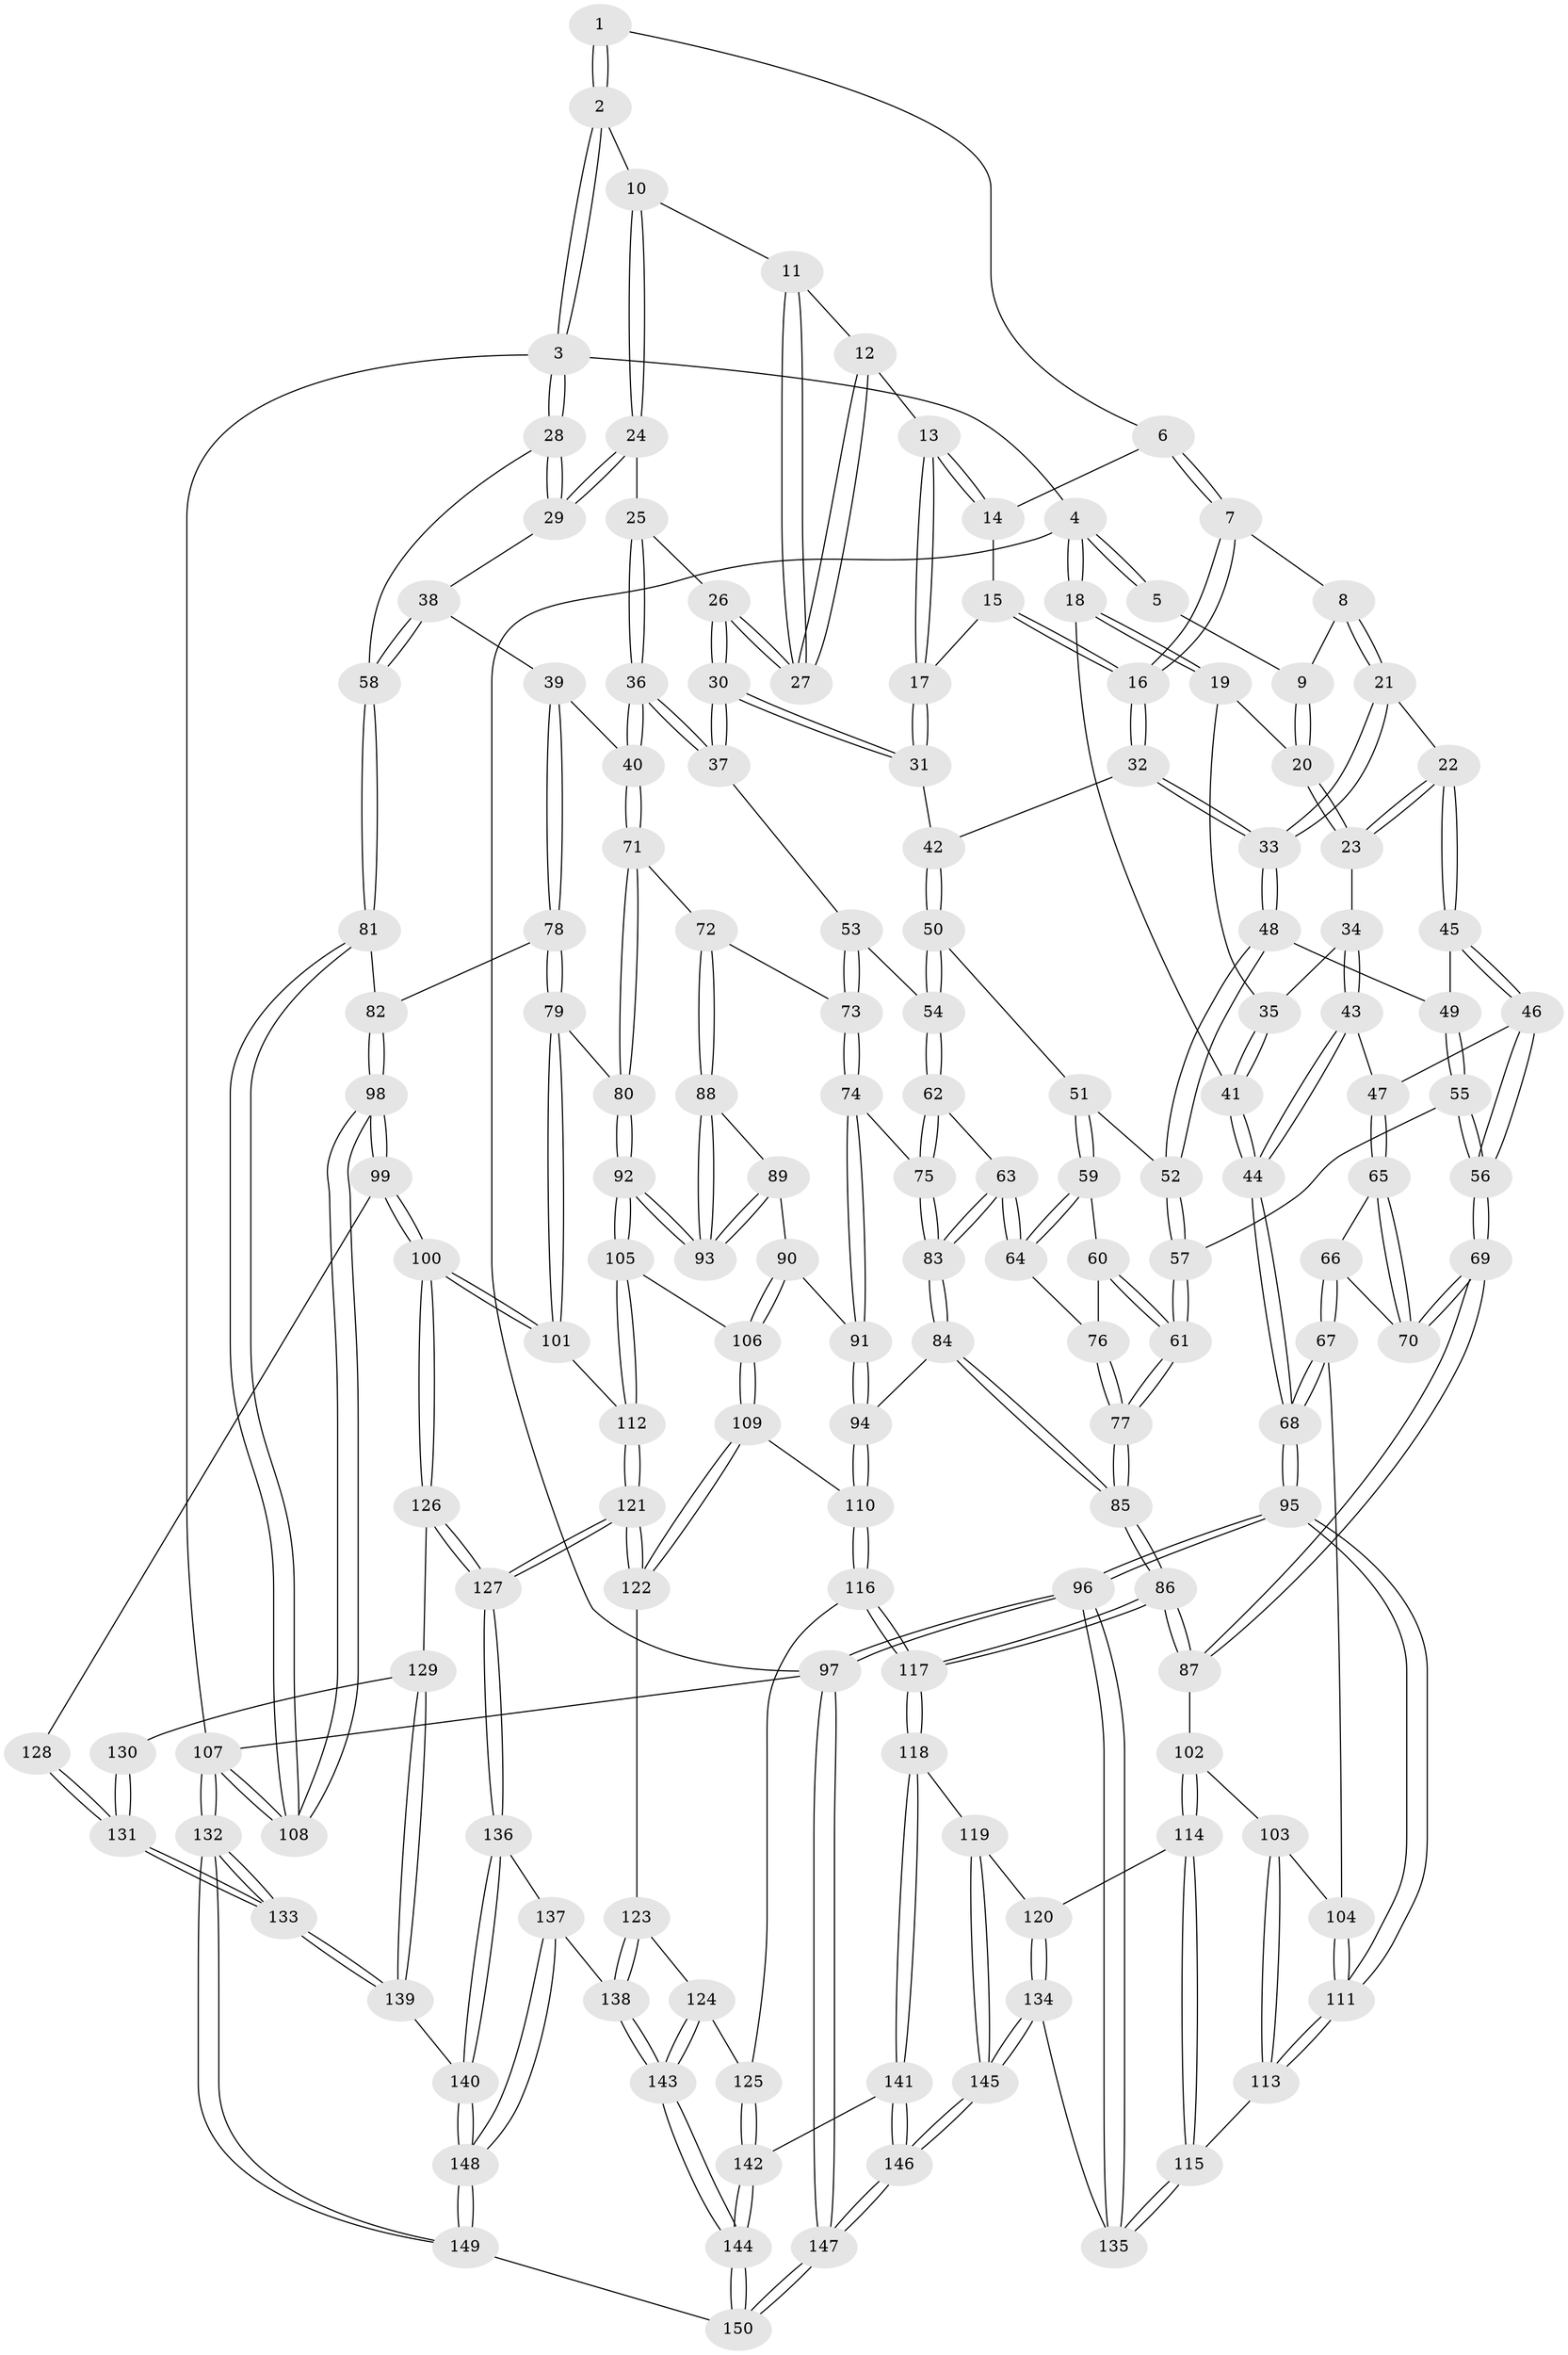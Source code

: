 // coarse degree distribution, {4: 0.38461538461538464, 3: 0.5714285714285714, 2: 0.04395604395604396}
// Generated by graph-tools (version 1.1) at 2025/38/03/04/25 23:38:35]
// undirected, 150 vertices, 372 edges
graph export_dot {
  node [color=gray90,style=filled];
  1 [pos="+0.5232852743621862+0"];
  2 [pos="+0.8570748172901909+0"];
  3 [pos="+1+0"];
  4 [pos="+0+0"];
  5 [pos="+0.29494792375277984+0"];
  6 [pos="+0.49492431399366954+0.0186338189225663"];
  7 [pos="+0.37275821057192604+0.12083844732197654"];
  8 [pos="+0.29227607406194167+0.06803675041028534"];
  9 [pos="+0.28352330661448183+0.059995212732531875"];
  10 [pos="+0.7834650701211626+0"];
  11 [pos="+0.7579673890962937+0.009595511501860632"];
  12 [pos="+0.615319138114205+0.12378537428790318"];
  13 [pos="+0.6050901050917482+0.12788846918425076"];
  14 [pos="+0.5297729329943086+0.0860157259768105"];
  15 [pos="+0.5086242693055365+0.1172675750573005"];
  16 [pos="+0.4175305758587819+0.22638008929871736"];
  17 [pos="+0.5632679155557407+0.2264433835840741"];
  18 [pos="+0+0"];
  19 [pos="+0+0"];
  20 [pos="+0.17095077890385596+0.1224258293025495"];
  21 [pos="+0.2665739474015269+0.27802463331466754"];
  22 [pos="+0.17325487102238496+0.2496902403295356"];
  23 [pos="+0.1600447302682786+0.23828825820108107"];
  24 [pos="+0.8175305045057053+0.18406912842186335"];
  25 [pos="+0.7589571317701933+0.22953379285448872"];
  26 [pos="+0.6864898215236683+0.22517009148663136"];
  27 [pos="+0.6852181636260753+0.21743579802160953"];
  28 [pos="+1+0"];
  29 [pos="+0.8634900151443362+0.2269587079068353"];
  30 [pos="+0.6132017051433407+0.2995777731555574"];
  31 [pos="+0.5507252732579256+0.2602549641375623"];
  32 [pos="+0.4214980897943807+0.2554454880165332"];
  33 [pos="+0.3179069228281859+0.30512810394167555"];
  34 [pos="+0.14168385829703278+0.24261500974620145"];
  35 [pos="+0.10070603719616002+0.2316975236845541"];
  36 [pos="+0.7379974579134173+0.40231782016521206"];
  37 [pos="+0.6460086728461508+0.35859439335462867"];
  38 [pos="+0.9128822289352775+0.3547819345201969"];
  39 [pos="+0.8135108101854686+0.419962015357198"];
  40 [pos="+0.7422205817540499+0.40615696650360594"];
  41 [pos="+0+0.23189256137030193"];
  42 [pos="+0.4424576045138595+0.2660084377068099"];
  43 [pos="+0.007726607691039672+0.3913992177840667"];
  44 [pos="+0+0.3424394185545219"];
  45 [pos="+0.15561716661365427+0.39791748071121125"];
  46 [pos="+0.111685387658535+0.4299226875306023"];
  47 [pos="+0.06890616887317172+0.43436755786617887"];
  48 [pos="+0.3066732188910061+0.35795250718604527"];
  49 [pos="+0.2679112778895972+0.412785525999207"];
  50 [pos="+0.47404116311157646+0.4200440783632517"];
  51 [pos="+0.408200175657451+0.45064279049002337"];
  52 [pos="+0.39378642018066495+0.4489761347864793"];
  53 [pos="+0.5383204792308871+0.4527397274364443"];
  54 [pos="+0.5189616666742205+0.4533426098389078"];
  55 [pos="+0.2675996682595177+0.46580289496716665"];
  56 [pos="+0.20245745626755945+0.5201148144424285"];
  57 [pos="+0.3253144412828925+0.5133395691910151"];
  58 [pos="+1+0.3724029204236062"];
  59 [pos="+0.40980089740114295+0.46091706444863245"];
  60 [pos="+0.399997430563407+0.5206289212799206"];
  61 [pos="+0.3348775879112672+0.5412224548011879"];
  62 [pos="+0.4902271586499208+0.5157977401012779"];
  63 [pos="+0.45730578899022006+0.535208565623131"];
  64 [pos="+0.44884584025200264+0.5312084366061821"];
  65 [pos="+0.06818575310328977+0.47411158084945987"];
  66 [pos="+0.045692046686510196+0.5797700109933753"];
  67 [pos="+0.03278857795788564+0.5926676293061214"];
  68 [pos="+0+0.5985585593365407"];
  69 [pos="+0.18972588334930693+0.5778029956932778"];
  70 [pos="+0.18819350543389665+0.5775666600895007"];
  71 [pos="+0.6678293628190185+0.526477276002042"];
  72 [pos="+0.6199298412228934+0.5358170608185286"];
  73 [pos="+0.6046323395605122+0.5322516105132234"];
  74 [pos="+0.5457055440318114+0.5821041156083402"];
  75 [pos="+0.5138168318778394+0.5523713922550426"];
  76 [pos="+0.41859097484217567+0.5289059267508607"];
  77 [pos="+0.331598585021325+0.6869315901948176"];
  78 [pos="+0.8463215169979992+0.5531215828635463"];
  79 [pos="+0.8048942840247714+0.6262575857991456"];
  80 [pos="+0.7263836822104237+0.6283892593765797"];
  81 [pos="+1+0.3759451394178977"];
  82 [pos="+0.9171696658781121+0.5660323122675783"];
  83 [pos="+0.43442024470684115+0.6363557373269965"];
  84 [pos="+0.4275158023311708+0.6580924838360541"];
  85 [pos="+0.3311855751741249+0.6926767278316541"];
  86 [pos="+0.31789461663603696+0.7066145181845076"];
  87 [pos="+0.23635409593705656+0.663596287114341"];
  88 [pos="+0.6199290027533454+0.535840853628159"];
  89 [pos="+0.5815030305625891+0.6325587669124747"];
  90 [pos="+0.5712914852861172+0.6319566804006661"];
  91 [pos="+0.5373469505843397+0.6248908802475268"];
  92 [pos="+0.6691570366092113+0.6787147399408938"];
  93 [pos="+0.624525346281039+0.6413765471318059"];
  94 [pos="+0.48980988843464+0.663165808120341"];
  95 [pos="+0+0.9573579853258599"];
  96 [pos="+0+1"];
  97 [pos="+0+1"];
  98 [pos="+1+0.7416856878326843"];
  99 [pos="+0.9829824606346769+0.7506615267488578"];
  100 [pos="+0.8640818680883057+0.7465040110044492"];
  101 [pos="+0.8555433861586804+0.7372167066465665"];
  102 [pos="+0.13081899237142613+0.6927404994161884"];
  103 [pos="+0.1152521684280087+0.6899950633800653"];
  104 [pos="+0.06622550577153193+0.6624031237448428"];
  105 [pos="+0.660884438144414+0.7094220521975114"];
  106 [pos="+0.5942780887772503+0.7330048060179699"];
  107 [pos="+1+1"];
  108 [pos="+1+0.7702165983584112"];
  109 [pos="+0.5630692039903249+0.7473941200212292"];
  110 [pos="+0.5616206578185446+0.7472973859809113"];
  111 [pos="+0+0.860810612626002"];
  112 [pos="+0.6885948271825607+0.7530149536234265"];
  113 [pos="+0.0006678065228357571+0.8341265351848777"];
  114 [pos="+0.11633510200002564+0.8194383637518428"];
  115 [pos="+0.03538361444002333+0.8318902987215724"];
  116 [pos="+0.5312424158577171+0.7790939283290185"];
  117 [pos="+0.32064052993111+0.7891198199443273"];
  118 [pos="+0.3204931554697015+0.7900148099351496"];
  119 [pos="+0.30252525406302777+0.8037850994310093"];
  120 [pos="+0.12091198800160641+0.8207889680569277"];
  121 [pos="+0.6923249657397146+0.8348346256863355"];
  122 [pos="+0.6132653654300005+0.8361505779167578"];
  123 [pos="+0.5889054255307364+0.8622928320108044"];
  124 [pos="+0.5643571963962529+0.8808881891170459"];
  125 [pos="+0.5210061141354898+0.8630841826633131"];
  126 [pos="+0.8332418227422579+0.8071105519711865"];
  127 [pos="+0.6950261748585739+0.8380905123902496"];
  128 [pos="+0.9497106105823702+0.8157634847573776"];
  129 [pos="+0.8354192901264444+0.8497434645369288"];
  130 [pos="+0.908660323129499+0.8665913862242346"];
  131 [pos="+0.9051937612919213+0.9633202287973471"];
  132 [pos="+1+1"];
  133 [pos="+0.902682520726598+0.9771878912358749"];
  134 [pos="+0.1535955231873794+0.9288284549205049"];
  135 [pos="+0.14827704582943507+0.93127579088011"];
  136 [pos="+0.7044292830687778+0.9053727257281284"];
  137 [pos="+0.7032228719655708+0.9075723289452329"];
  138 [pos="+0.6568944359804086+0.9159067943701955"];
  139 [pos="+0.8319152994847661+0.9135201548971831"];
  140 [pos="+0.8221536714180021+0.9156514701753486"];
  141 [pos="+0.3939428569935684+0.8820518783428681"];
  142 [pos="+0.4218748672897022+0.8958789703458663"];
  143 [pos="+0.5812146224465782+0.9449297779923472"];
  144 [pos="+0.5397161679271218+1"];
  145 [pos="+0.2261787538467022+0.9333781827559838"];
  146 [pos="+0.2657737183282813+1"];
  147 [pos="+0.2583434204631942+1"];
  148 [pos="+0.7005019420011781+1"];
  149 [pos="+0.6634380730312893+1"];
  150 [pos="+0.5676168845849694+1"];
  1 -- 2;
  1 -- 2;
  1 -- 6;
  2 -- 3;
  2 -- 3;
  2 -- 10;
  3 -- 4;
  3 -- 28;
  3 -- 28;
  3 -- 107;
  4 -- 5;
  4 -- 5;
  4 -- 18;
  4 -- 18;
  4 -- 97;
  5 -- 9;
  6 -- 7;
  6 -- 7;
  6 -- 14;
  7 -- 8;
  7 -- 16;
  7 -- 16;
  8 -- 9;
  8 -- 21;
  8 -- 21;
  9 -- 20;
  9 -- 20;
  10 -- 11;
  10 -- 24;
  10 -- 24;
  11 -- 12;
  11 -- 27;
  11 -- 27;
  12 -- 13;
  12 -- 27;
  12 -- 27;
  13 -- 14;
  13 -- 14;
  13 -- 17;
  13 -- 17;
  14 -- 15;
  15 -- 16;
  15 -- 16;
  15 -- 17;
  16 -- 32;
  16 -- 32;
  17 -- 31;
  17 -- 31;
  18 -- 19;
  18 -- 19;
  18 -- 41;
  19 -- 20;
  19 -- 35;
  20 -- 23;
  20 -- 23;
  21 -- 22;
  21 -- 33;
  21 -- 33;
  22 -- 23;
  22 -- 23;
  22 -- 45;
  22 -- 45;
  23 -- 34;
  24 -- 25;
  24 -- 29;
  24 -- 29;
  25 -- 26;
  25 -- 36;
  25 -- 36;
  26 -- 27;
  26 -- 27;
  26 -- 30;
  26 -- 30;
  28 -- 29;
  28 -- 29;
  28 -- 58;
  29 -- 38;
  30 -- 31;
  30 -- 31;
  30 -- 37;
  30 -- 37;
  31 -- 42;
  32 -- 33;
  32 -- 33;
  32 -- 42;
  33 -- 48;
  33 -- 48;
  34 -- 35;
  34 -- 43;
  34 -- 43;
  35 -- 41;
  35 -- 41;
  36 -- 37;
  36 -- 37;
  36 -- 40;
  36 -- 40;
  37 -- 53;
  38 -- 39;
  38 -- 58;
  38 -- 58;
  39 -- 40;
  39 -- 78;
  39 -- 78;
  40 -- 71;
  40 -- 71;
  41 -- 44;
  41 -- 44;
  42 -- 50;
  42 -- 50;
  43 -- 44;
  43 -- 44;
  43 -- 47;
  44 -- 68;
  44 -- 68;
  45 -- 46;
  45 -- 46;
  45 -- 49;
  46 -- 47;
  46 -- 56;
  46 -- 56;
  47 -- 65;
  47 -- 65;
  48 -- 49;
  48 -- 52;
  48 -- 52;
  49 -- 55;
  49 -- 55;
  50 -- 51;
  50 -- 54;
  50 -- 54;
  51 -- 52;
  51 -- 59;
  51 -- 59;
  52 -- 57;
  52 -- 57;
  53 -- 54;
  53 -- 73;
  53 -- 73;
  54 -- 62;
  54 -- 62;
  55 -- 56;
  55 -- 56;
  55 -- 57;
  56 -- 69;
  56 -- 69;
  57 -- 61;
  57 -- 61;
  58 -- 81;
  58 -- 81;
  59 -- 60;
  59 -- 64;
  59 -- 64;
  60 -- 61;
  60 -- 61;
  60 -- 76;
  61 -- 77;
  61 -- 77;
  62 -- 63;
  62 -- 75;
  62 -- 75;
  63 -- 64;
  63 -- 64;
  63 -- 83;
  63 -- 83;
  64 -- 76;
  65 -- 66;
  65 -- 70;
  65 -- 70;
  66 -- 67;
  66 -- 67;
  66 -- 70;
  67 -- 68;
  67 -- 68;
  67 -- 104;
  68 -- 95;
  68 -- 95;
  69 -- 70;
  69 -- 70;
  69 -- 87;
  69 -- 87;
  71 -- 72;
  71 -- 80;
  71 -- 80;
  72 -- 73;
  72 -- 88;
  72 -- 88;
  73 -- 74;
  73 -- 74;
  74 -- 75;
  74 -- 91;
  74 -- 91;
  75 -- 83;
  75 -- 83;
  76 -- 77;
  76 -- 77;
  77 -- 85;
  77 -- 85;
  78 -- 79;
  78 -- 79;
  78 -- 82;
  79 -- 80;
  79 -- 101;
  79 -- 101;
  80 -- 92;
  80 -- 92;
  81 -- 82;
  81 -- 108;
  81 -- 108;
  82 -- 98;
  82 -- 98;
  83 -- 84;
  83 -- 84;
  84 -- 85;
  84 -- 85;
  84 -- 94;
  85 -- 86;
  85 -- 86;
  86 -- 87;
  86 -- 87;
  86 -- 117;
  86 -- 117;
  87 -- 102;
  88 -- 89;
  88 -- 93;
  88 -- 93;
  89 -- 90;
  89 -- 93;
  89 -- 93;
  90 -- 91;
  90 -- 106;
  90 -- 106;
  91 -- 94;
  91 -- 94;
  92 -- 93;
  92 -- 93;
  92 -- 105;
  92 -- 105;
  94 -- 110;
  94 -- 110;
  95 -- 96;
  95 -- 96;
  95 -- 111;
  95 -- 111;
  96 -- 97;
  96 -- 97;
  96 -- 135;
  96 -- 135;
  97 -- 147;
  97 -- 147;
  97 -- 107;
  98 -- 99;
  98 -- 99;
  98 -- 108;
  98 -- 108;
  99 -- 100;
  99 -- 100;
  99 -- 128;
  100 -- 101;
  100 -- 101;
  100 -- 126;
  100 -- 126;
  101 -- 112;
  102 -- 103;
  102 -- 114;
  102 -- 114;
  103 -- 104;
  103 -- 113;
  103 -- 113;
  104 -- 111;
  104 -- 111;
  105 -- 106;
  105 -- 112;
  105 -- 112;
  106 -- 109;
  106 -- 109;
  107 -- 108;
  107 -- 108;
  107 -- 132;
  107 -- 132;
  109 -- 110;
  109 -- 122;
  109 -- 122;
  110 -- 116;
  110 -- 116;
  111 -- 113;
  111 -- 113;
  112 -- 121;
  112 -- 121;
  113 -- 115;
  114 -- 115;
  114 -- 115;
  114 -- 120;
  115 -- 135;
  115 -- 135;
  116 -- 117;
  116 -- 117;
  116 -- 125;
  117 -- 118;
  117 -- 118;
  118 -- 119;
  118 -- 141;
  118 -- 141;
  119 -- 120;
  119 -- 145;
  119 -- 145;
  120 -- 134;
  120 -- 134;
  121 -- 122;
  121 -- 122;
  121 -- 127;
  121 -- 127;
  122 -- 123;
  123 -- 124;
  123 -- 138;
  123 -- 138;
  124 -- 125;
  124 -- 143;
  124 -- 143;
  125 -- 142;
  125 -- 142;
  126 -- 127;
  126 -- 127;
  126 -- 129;
  127 -- 136;
  127 -- 136;
  128 -- 131;
  128 -- 131;
  129 -- 130;
  129 -- 139;
  129 -- 139;
  130 -- 131;
  130 -- 131;
  131 -- 133;
  131 -- 133;
  132 -- 133;
  132 -- 133;
  132 -- 149;
  132 -- 149;
  133 -- 139;
  133 -- 139;
  134 -- 135;
  134 -- 145;
  134 -- 145;
  136 -- 137;
  136 -- 140;
  136 -- 140;
  137 -- 138;
  137 -- 148;
  137 -- 148;
  138 -- 143;
  138 -- 143;
  139 -- 140;
  140 -- 148;
  140 -- 148;
  141 -- 142;
  141 -- 146;
  141 -- 146;
  142 -- 144;
  142 -- 144;
  143 -- 144;
  143 -- 144;
  144 -- 150;
  144 -- 150;
  145 -- 146;
  145 -- 146;
  146 -- 147;
  146 -- 147;
  147 -- 150;
  147 -- 150;
  148 -- 149;
  148 -- 149;
  149 -- 150;
}
